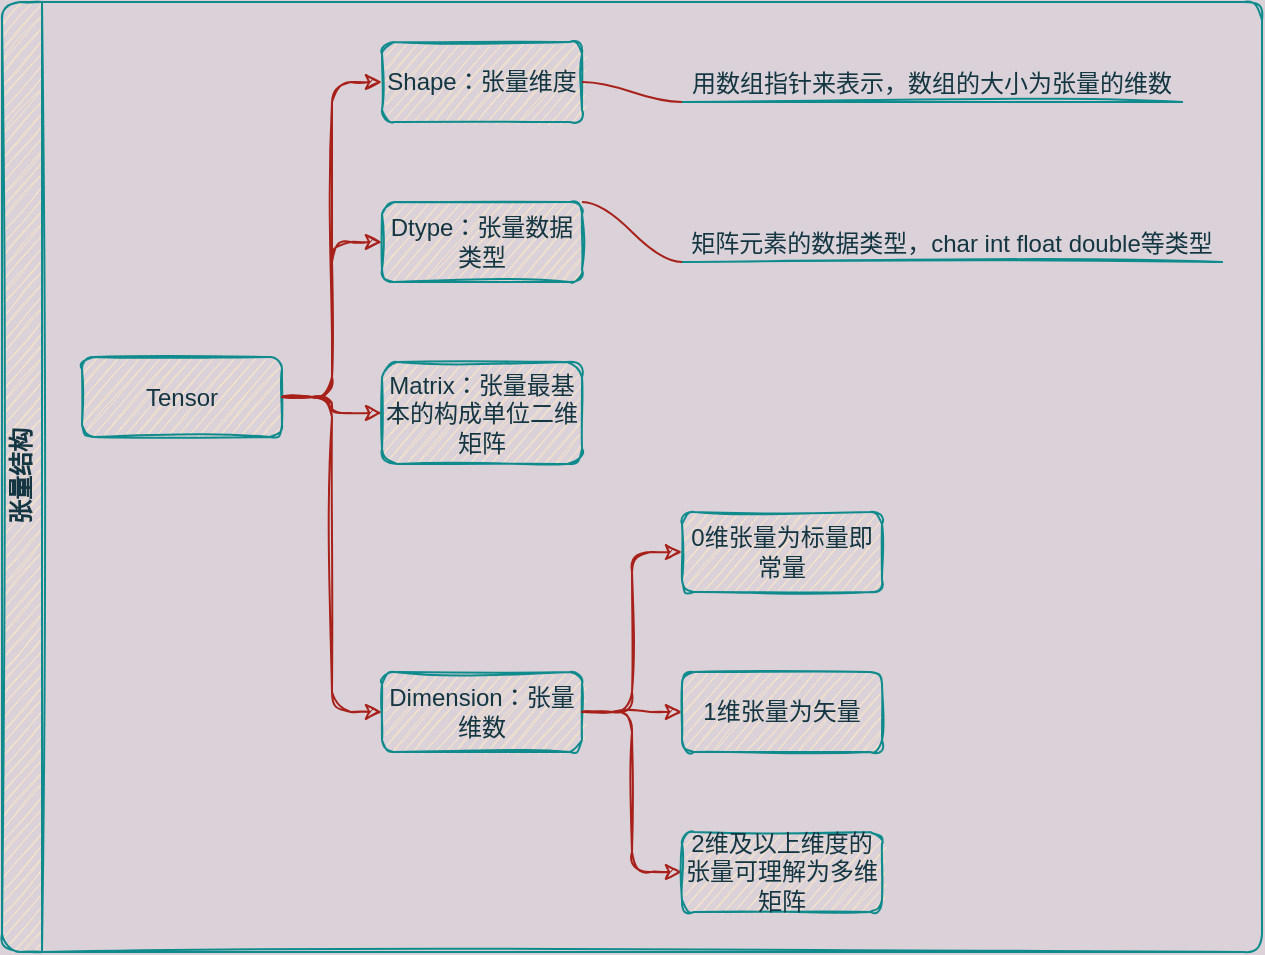 <mxfile version="13.10.0" type="embed">
    <diagram id="nwE3KE0dT87xNDP3Qgh5" name="第 1 页">
        <mxGraphModel dx="963" dy="681" grid="1" gridSize="10" guides="1" tooltips="1" connect="1" arrows="1" fold="1" page="1" pageScale="1" pageWidth="827" pageHeight="1169" background="#DAD2D8" math="0" shadow="0">
            <root>
                <mxCell id="0"/>
                <mxCell id="1" parent="0"/>
                <mxCell id="9" value="张量结构&lt;br&gt;" style="swimlane;html=1;startSize=20;horizontal=0;childLayout=treeLayout;horizontalTree=1;resizable=0;containerType=tree;fillColor=#FAE5C7;strokeColor=#0F8B8D;fontColor=#143642;rounded=1;sketch=1;" parent="1" vertex="1">
                    <mxGeometry x="99" y="210" width="630" height="475" as="geometry">
                        <mxRectangle x="260" y="270" width="30" height="70" as="alternateBounds"/>
                    </mxGeometry>
                </mxCell>
                <mxCell id="10" value="Tensor" style="whiteSpace=wrap;html=1;fillColor=#FAE5C7;strokeColor=#0F8B8D;fontColor=#143642;rounded=1;sketch=1;" parent="9" vertex="1">
                    <mxGeometry x="40" y="177.5" width="100" height="40" as="geometry"/>
                </mxCell>
                <mxCell id="11" value="Shape：张量维度" style="whiteSpace=wrap;html=1;fillColor=#FAE5C7;strokeColor=#0F8B8D;fontColor=#143642;rounded=1;sketch=1;" parent="9" vertex="1">
                    <mxGeometry x="190" y="20" width="100" height="40" as="geometry"/>
                </mxCell>
                <mxCell id="12" value="" style="edgeStyle=elbowEdgeStyle;elbow=horizontal;html=1;labelBackgroundColor=#DAD2D8;strokeColor=#A8201A;fontColor=#143642;sketch=1;" parent="9" source="10" target="11" edge="1">
                    <mxGeometry relative="1" as="geometry"/>
                </mxCell>
                <mxCell id="14" value="" style="edgeStyle=elbowEdgeStyle;elbow=horizontal;html=1;labelBackgroundColor=#DAD2D8;strokeColor=#A8201A;fontColor=#143642;sketch=1;" parent="9" source="10" target="27" edge="1">
                    <mxGeometry relative="1" as="geometry"/>
                </mxCell>
                <mxCell id="27" value="Dtype：张量数据类型" style="whiteSpace=wrap;html=1;fillColor=#FAE5C7;strokeColor=#0F8B8D;fontColor=#143642;rounded=1;sketch=1;" parent="9" vertex="1">
                    <mxGeometry x="190" y="100" width="100" height="40" as="geometry"/>
                </mxCell>
                <mxCell id="28" value="" style="edgeStyle=elbowEdgeStyle;elbow=horizontal;html=1;labelBackgroundColor=#DAD2D8;strokeColor=#A8201A;fontColor=#143642;sketch=1;" parent="9" source="10" target="29" edge="1">
                    <mxGeometry relative="1" as="geometry">
                        <mxPoint x="400" y="266.5" as="sourcePoint"/>
                    </mxGeometry>
                </mxCell>
                <mxCell id="29" value="Matrix：张量最基本的构成单位二维矩阵" style="whiteSpace=wrap;html=1;fillColor=#FAE5C7;strokeColor=#0F8B8D;fontColor=#143642;rounded=1;sketch=1;" parent="9" vertex="1">
                    <mxGeometry x="190" y="180" width="100" height="51" as="geometry"/>
                </mxCell>
                <mxCell id="30" value="" style="edgeStyle=elbowEdgeStyle;elbow=horizontal;html=1;labelBackgroundColor=#DAD2D8;strokeColor=#A8201A;fontColor=#143642;sketch=1;" parent="9" source="10" target="31" edge="1">
                    <mxGeometry relative="1" as="geometry">
                        <mxPoint x="400" y="346.5" as="sourcePoint"/>
                    </mxGeometry>
                </mxCell>
                <mxCell id="31" value="Dimension：张量维数" style="whiteSpace=wrap;html=1;fillColor=#FAE5C7;strokeColor=#0F8B8D;fontColor=#143642;rounded=1;sketch=1;" parent="9" vertex="1">
                    <mxGeometry x="190" y="335" width="100" height="40" as="geometry"/>
                </mxCell>
                <mxCell id="44" value="" style="edgeStyle=elbowEdgeStyle;elbow=horizontal;html=1;labelBackgroundColor=#DAD2D8;strokeColor=#A8201A;fontColor=#143642;sketch=1;" edge="1" target="45" source="31" parent="9">
                    <mxGeometry relative="1" as="geometry">
                        <mxPoint x="400" y="467.5" as="sourcePoint"/>
                    </mxGeometry>
                </mxCell>
                <mxCell id="45" value="0维张量为标量即常量" style="whiteSpace=wrap;html=1;fillColor=#FAE5C7;strokeColor=#0F8B8D;fontColor=#143642;rounded=1;sketch=1;" vertex="1" parent="9">
                    <mxGeometry x="340" y="255" width="100" height="40" as="geometry"/>
                </mxCell>
                <mxCell id="46" value="" style="edgeStyle=elbowEdgeStyle;elbow=horizontal;html=1;labelBackgroundColor=#DAD2D8;strokeColor=#A8201A;fontColor=#143642;sketch=1;" edge="1" target="47" source="31" parent="9">
                    <mxGeometry relative="1" as="geometry">
                        <mxPoint x="550" y="593" as="sourcePoint"/>
                    </mxGeometry>
                </mxCell>
                <mxCell id="47" value="1维张量为矢量" style="whiteSpace=wrap;html=1;fillColor=#FAE5C7;strokeColor=#0F8B8D;fontColor=#143642;rounded=1;sketch=1;" vertex="1" parent="9">
                    <mxGeometry x="340" y="335" width="100" height="40" as="geometry"/>
                </mxCell>
                <mxCell id="48" value="" style="edgeStyle=elbowEdgeStyle;elbow=horizontal;html=1;labelBackgroundColor=#DAD2D8;strokeColor=#A8201A;fontColor=#143642;sketch=1;" edge="1" target="49" source="31" parent="9">
                    <mxGeometry relative="1" as="geometry">
                        <mxPoint x="550" y="609" as="sourcePoint"/>
                    </mxGeometry>
                </mxCell>
                <mxCell id="49" value="2维及以上维度的张量可理解为多维矩阵&lt;br&gt;" style="whiteSpace=wrap;html=1;fillColor=#FAE5C7;strokeColor=#0F8B8D;fontColor=#143642;rounded=1;sketch=1;" vertex="1" parent="9">
                    <mxGeometry x="340" y="415" width="100" height="40" as="geometry"/>
                </mxCell>
                <mxCell id="42" value="矩阵元素的数据类型，char int float double等类型" style="whiteSpace=wrap;html=1;shape=partialRectangle;top=0;left=0;bottom=1;right=0;points=[[0,1],[1,1]];fillColor=none;align=center;verticalAlign=bottom;routingCenterY=0.5;snapToPoint=1;recursiveResize=0;autosize=1;treeFolding=1;treeMoving=1;newEdgeStyle={&quot;edgeStyle&quot;:&quot;entityRelationEdgeStyle&quot;,&quot;startArrow&quot;:&quot;none&quot;,&quot;endArrow&quot;:&quot;none&quot;,&quot;segment&quot;:10,&quot;curved&quot;:1};rounded=1;sketch=1;strokeColor=#0F8B8D;fontColor=#143642;" parent="9" vertex="1">
                    <mxGeometry x="340" y="110" width="270" height="20" as="geometry"/>
                </mxCell>
                <mxCell id="43" value="" style="edgeStyle=entityRelationEdgeStyle;startArrow=none;endArrow=none;segment=10;curved=1;strokeColor=#A8201A;fillColor=#FAE5C7;fontColor=#143642;exitX=1;exitY=0;exitDx=0;exitDy=0;" parent="9" source="27" target="42" edge="1">
                    <mxGeometry relative="1" as="geometry">
                        <mxPoint x="50" y="100" as="sourcePoint"/>
                    </mxGeometry>
                </mxCell>
                <mxCell id="40" value="用数组指针来表示，数组的大小为张量的维数" style="whiteSpace=wrap;html=1;shape=partialRectangle;top=0;left=0;bottom=1;right=0;points=[[0,1],[1,1]];fillColor=none;align=center;verticalAlign=bottom;routingCenterY=0.5;snapToPoint=1;recursiveResize=0;autosize=1;treeFolding=1;treeMoving=1;newEdgeStyle={&quot;edgeStyle&quot;:&quot;entityRelationEdgeStyle&quot;,&quot;startArrow&quot;:&quot;none&quot;,&quot;endArrow&quot;:&quot;none&quot;,&quot;segment&quot;:10,&quot;curved&quot;:1};rounded=1;sketch=1;strokeColor=#0F8B8D;fontColor=#143642;" parent="9" vertex="1">
                    <mxGeometry x="340" y="30" width="250" height="20" as="geometry"/>
                </mxCell>
                <mxCell id="41" value="" style="edgeStyle=entityRelationEdgeStyle;startArrow=none;endArrow=none;segment=10;curved=1;strokeColor=#A8201A;fillColor=#FAE5C7;fontColor=#143642;exitX=1;exitY=0.5;exitDx=0;exitDy=0;" parent="9" target="40" edge="1" source="11">
                    <mxGeometry relative="1" as="geometry">
                        <mxPoint x="320" y="40" as="sourcePoint"/>
                    </mxGeometry>
                </mxCell>
            </root>
        </mxGraphModel>
    </diagram>
</mxfile>
